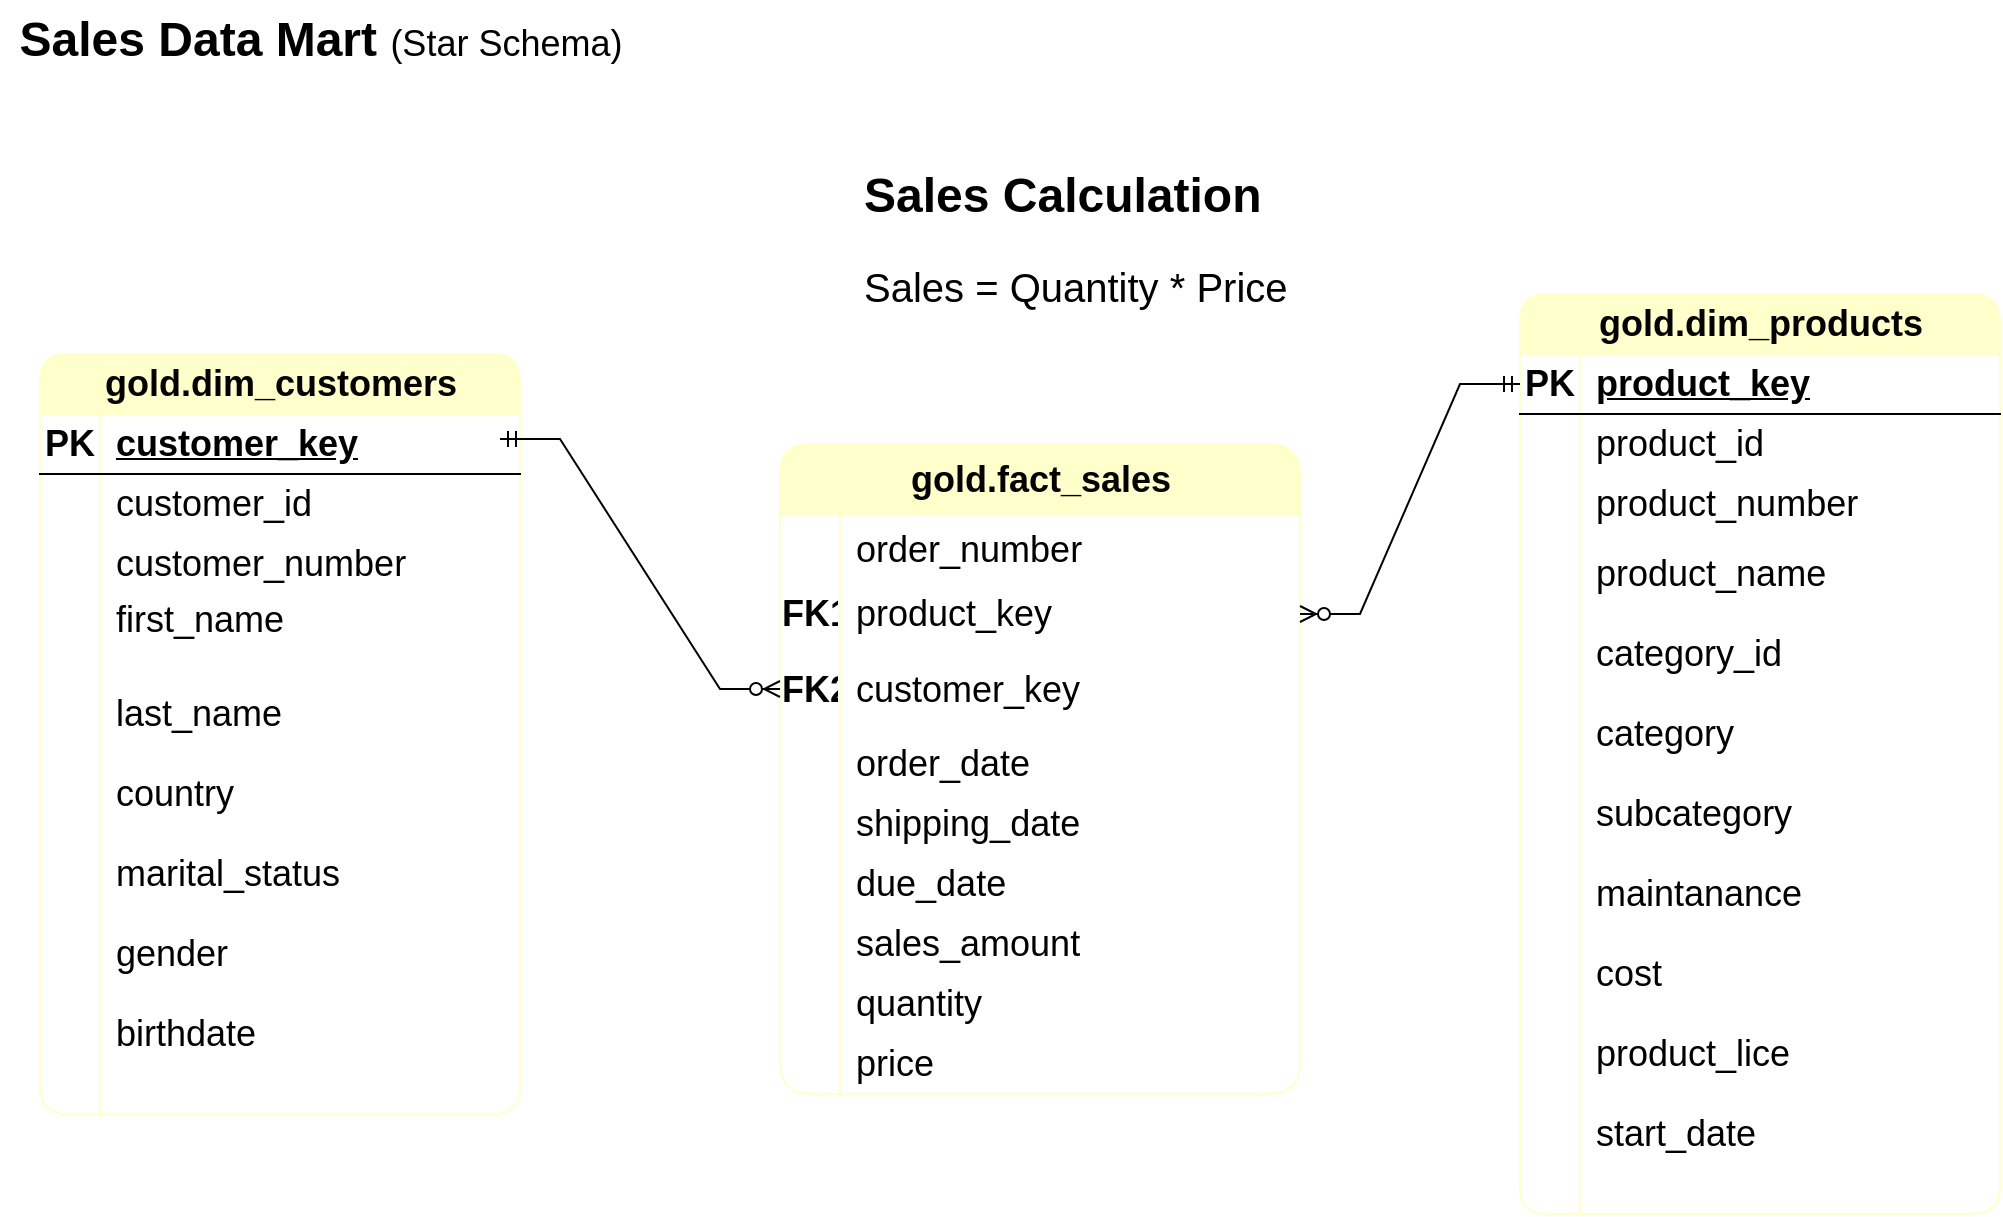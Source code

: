 <mxfile version="28.1.2">
  <diagram name="Page-1" id="L65oRmHUD5FehwlAmb-Q">
    <mxGraphModel dx="1973" dy="737" grid="1" gridSize="10" guides="1" tooltips="1" connect="1" arrows="1" fold="1" page="1" pageScale="1" pageWidth="850" pageHeight="1100" math="0" shadow="0">
      <root>
        <mxCell id="0" />
        <mxCell id="1" parent="0" />
        <mxCell id="XiYYps2AmH3-4W5tF3UE-1" value="&lt;font style=&quot;&quot;&gt;&lt;b style=&quot;&quot;&gt;&lt;font style=&quot;font-size: 24px;&quot;&gt;Sales Data Mart &lt;/font&gt;&lt;/b&gt;&lt;span style=&quot;font-size: 18px;&quot;&gt;(Star Schema)&lt;/span&gt;&lt;/font&gt;" style="text;html=1;align=center;verticalAlign=middle;resizable=0;points=[];autosize=1;strokeColor=none;fillColor=none;" vertex="1" parent="1">
          <mxGeometry x="-120" y="23" width="320" height="40" as="geometry" />
        </mxCell>
        <mxCell id="XiYYps2AmH3-4W5tF3UE-53" value="gold.dim_customers" style="shape=table;startSize=30;container=1;collapsible=1;childLayout=tableLayout;fixedRows=1;rowLines=0;fontStyle=1;align=center;resizeLast=1;html=1;fillColor=#FFFFCC;strokeColor=#FFFFCC;fontColor=#030303;fontSize=18;rounded=1;" vertex="1" parent="1">
          <mxGeometry x="-100" y="200" width="240" height="380" as="geometry" />
        </mxCell>
        <mxCell id="XiYYps2AmH3-4W5tF3UE-54" value="" style="shape=tableRow;horizontal=0;startSize=0;swimlaneHead=0;swimlaneBody=0;fillColor=none;collapsible=0;dropTarget=0;points=[[0,0.5],[1,0.5]];portConstraint=eastwest;top=0;left=0;right=0;bottom=1;fontSize=18;" vertex="1" parent="XiYYps2AmH3-4W5tF3UE-53">
          <mxGeometry y="30" width="240" height="30" as="geometry" />
        </mxCell>
        <mxCell id="XiYYps2AmH3-4W5tF3UE-55" value="PK" style="shape=partialRectangle;connectable=0;fillColor=none;top=0;left=0;bottom=0;right=0;fontStyle=1;overflow=hidden;whiteSpace=wrap;html=1;fontSize=18;" vertex="1" parent="XiYYps2AmH3-4W5tF3UE-54">
          <mxGeometry width="30" height="30" as="geometry">
            <mxRectangle width="30" height="30" as="alternateBounds" />
          </mxGeometry>
        </mxCell>
        <mxCell id="XiYYps2AmH3-4W5tF3UE-56" value="customer_key" style="shape=partialRectangle;connectable=0;fillColor=none;top=0;left=0;bottom=0;right=0;align=left;spacingLeft=6;fontStyle=5;overflow=hidden;whiteSpace=wrap;html=1;fontSize=18;" vertex="1" parent="XiYYps2AmH3-4W5tF3UE-54">
          <mxGeometry x="30" width="210" height="30" as="geometry">
            <mxRectangle width="210" height="30" as="alternateBounds" />
          </mxGeometry>
        </mxCell>
        <mxCell id="XiYYps2AmH3-4W5tF3UE-57" value="" style="shape=tableRow;horizontal=0;startSize=0;swimlaneHead=0;swimlaneBody=0;fillColor=none;collapsible=0;dropTarget=0;points=[[0,0.5],[1,0.5]];portConstraint=eastwest;top=0;left=0;right=0;bottom=0;fontSize=18;" vertex="1" parent="XiYYps2AmH3-4W5tF3UE-53">
          <mxGeometry y="60" width="240" height="30" as="geometry" />
        </mxCell>
        <mxCell id="XiYYps2AmH3-4W5tF3UE-58" value="" style="shape=partialRectangle;connectable=0;fillColor=none;top=0;left=0;bottom=0;right=0;editable=1;overflow=hidden;whiteSpace=wrap;html=1;fontSize=18;" vertex="1" parent="XiYYps2AmH3-4W5tF3UE-57">
          <mxGeometry width="30" height="30" as="geometry">
            <mxRectangle width="30" height="30" as="alternateBounds" />
          </mxGeometry>
        </mxCell>
        <mxCell id="XiYYps2AmH3-4W5tF3UE-59" value="customer_id" style="shape=partialRectangle;connectable=0;fillColor=none;top=0;left=0;bottom=0;right=0;align=left;spacingLeft=6;overflow=hidden;whiteSpace=wrap;html=1;fontSize=18;" vertex="1" parent="XiYYps2AmH3-4W5tF3UE-57">
          <mxGeometry x="30" width="210" height="30" as="geometry">
            <mxRectangle width="210" height="30" as="alternateBounds" />
          </mxGeometry>
        </mxCell>
        <mxCell id="XiYYps2AmH3-4W5tF3UE-60" value="" style="shape=tableRow;horizontal=0;startSize=0;swimlaneHead=0;swimlaneBody=0;fillColor=none;collapsible=0;dropTarget=0;points=[[0,0.5],[1,0.5]];portConstraint=eastwest;top=0;left=0;right=0;bottom=0;fontSize=18;" vertex="1" parent="XiYYps2AmH3-4W5tF3UE-53">
          <mxGeometry y="90" width="240" height="30" as="geometry" />
        </mxCell>
        <mxCell id="XiYYps2AmH3-4W5tF3UE-61" value="" style="shape=partialRectangle;connectable=0;fillColor=none;top=0;left=0;bottom=0;right=0;editable=1;overflow=hidden;whiteSpace=wrap;html=1;fontSize=18;" vertex="1" parent="XiYYps2AmH3-4W5tF3UE-60">
          <mxGeometry width="30" height="30" as="geometry">
            <mxRectangle width="30" height="30" as="alternateBounds" />
          </mxGeometry>
        </mxCell>
        <mxCell id="XiYYps2AmH3-4W5tF3UE-62" value="customer_number" style="shape=partialRectangle;connectable=0;fillColor=none;top=0;left=0;bottom=0;right=0;align=left;spacingLeft=6;overflow=hidden;whiteSpace=wrap;html=1;fontSize=18;" vertex="1" parent="XiYYps2AmH3-4W5tF3UE-60">
          <mxGeometry x="30" width="210" height="30" as="geometry">
            <mxRectangle width="210" height="30" as="alternateBounds" />
          </mxGeometry>
        </mxCell>
        <mxCell id="XiYYps2AmH3-4W5tF3UE-63" value="" style="shape=tableRow;horizontal=0;startSize=0;swimlaneHead=0;swimlaneBody=0;fillColor=none;collapsible=0;dropTarget=0;points=[[0,0.5],[1,0.5]];portConstraint=eastwest;top=0;left=0;right=0;bottom=0;fontSize=18;" vertex="1" parent="XiYYps2AmH3-4W5tF3UE-53">
          <mxGeometry y="120" width="240" height="40" as="geometry" />
        </mxCell>
        <mxCell id="XiYYps2AmH3-4W5tF3UE-64" value="" style="shape=partialRectangle;connectable=0;fillColor=none;top=0;left=0;bottom=0;right=0;editable=1;overflow=hidden;whiteSpace=wrap;html=1;fontSize=18;" vertex="1" parent="XiYYps2AmH3-4W5tF3UE-63">
          <mxGeometry width="30" height="40" as="geometry">
            <mxRectangle width="30" height="40" as="alternateBounds" />
          </mxGeometry>
        </mxCell>
        <mxCell id="XiYYps2AmH3-4W5tF3UE-65" value="first_name&lt;div&gt;&lt;br&gt;&lt;/div&gt;" style="shape=partialRectangle;connectable=0;fillColor=none;top=0;left=0;bottom=0;right=0;align=left;spacingLeft=6;overflow=hidden;whiteSpace=wrap;html=1;fontSize=18;" vertex="1" parent="XiYYps2AmH3-4W5tF3UE-63">
          <mxGeometry x="30" width="210" height="40" as="geometry">
            <mxRectangle width="210" height="40" as="alternateBounds" />
          </mxGeometry>
        </mxCell>
        <mxCell id="XiYYps2AmH3-4W5tF3UE-66" value="" style="shape=tableRow;horizontal=0;startSize=0;swimlaneHead=0;swimlaneBody=0;fillColor=none;collapsible=0;dropTarget=0;points=[[0,0.5],[1,0.5]];portConstraint=eastwest;top=0;left=0;right=0;bottom=0;fontSize=18;" vertex="1" parent="XiYYps2AmH3-4W5tF3UE-53">
          <mxGeometry y="160" width="240" height="40" as="geometry" />
        </mxCell>
        <mxCell id="XiYYps2AmH3-4W5tF3UE-67" value="" style="shape=partialRectangle;connectable=0;fillColor=none;top=0;left=0;bottom=0;right=0;editable=1;overflow=hidden;whiteSpace=wrap;html=1;fontSize=18;" vertex="1" parent="XiYYps2AmH3-4W5tF3UE-66">
          <mxGeometry width="30" height="40" as="geometry">
            <mxRectangle width="30" height="40" as="alternateBounds" />
          </mxGeometry>
        </mxCell>
        <mxCell id="XiYYps2AmH3-4W5tF3UE-68" value="&lt;div&gt;last_name&lt;/div&gt;" style="shape=partialRectangle;connectable=0;fillColor=none;top=0;left=0;bottom=0;right=0;align=left;spacingLeft=6;overflow=hidden;whiteSpace=wrap;html=1;fontSize=18;" vertex="1" parent="XiYYps2AmH3-4W5tF3UE-66">
          <mxGeometry x="30" width="210" height="40" as="geometry">
            <mxRectangle width="210" height="40" as="alternateBounds" />
          </mxGeometry>
        </mxCell>
        <mxCell id="XiYYps2AmH3-4W5tF3UE-69" value="" style="shape=tableRow;horizontal=0;startSize=0;swimlaneHead=0;swimlaneBody=0;fillColor=none;collapsible=0;dropTarget=0;points=[[0,0.5],[1,0.5]];portConstraint=eastwest;top=0;left=0;right=0;bottom=0;fontSize=18;" vertex="1" parent="XiYYps2AmH3-4W5tF3UE-53">
          <mxGeometry y="200" width="240" height="40" as="geometry" />
        </mxCell>
        <mxCell id="XiYYps2AmH3-4W5tF3UE-70" value="" style="shape=partialRectangle;connectable=0;fillColor=none;top=0;left=0;bottom=0;right=0;editable=1;overflow=hidden;whiteSpace=wrap;html=1;fontSize=18;" vertex="1" parent="XiYYps2AmH3-4W5tF3UE-69">
          <mxGeometry width="30" height="40" as="geometry">
            <mxRectangle width="30" height="40" as="alternateBounds" />
          </mxGeometry>
        </mxCell>
        <mxCell id="XiYYps2AmH3-4W5tF3UE-71" value="country" style="shape=partialRectangle;connectable=0;fillColor=none;top=0;left=0;bottom=0;right=0;align=left;spacingLeft=6;overflow=hidden;whiteSpace=wrap;html=1;fontSize=18;" vertex="1" parent="XiYYps2AmH3-4W5tF3UE-69">
          <mxGeometry x="30" width="210" height="40" as="geometry">
            <mxRectangle width="210" height="40" as="alternateBounds" />
          </mxGeometry>
        </mxCell>
        <mxCell id="XiYYps2AmH3-4W5tF3UE-72" value="" style="shape=tableRow;horizontal=0;startSize=0;swimlaneHead=0;swimlaneBody=0;fillColor=none;collapsible=0;dropTarget=0;points=[[0,0.5],[1,0.5]];portConstraint=eastwest;top=0;left=0;right=0;bottom=0;fontSize=18;" vertex="1" parent="XiYYps2AmH3-4W5tF3UE-53">
          <mxGeometry y="240" width="240" height="40" as="geometry" />
        </mxCell>
        <mxCell id="XiYYps2AmH3-4W5tF3UE-73" value="" style="shape=partialRectangle;connectable=0;fillColor=none;top=0;left=0;bottom=0;right=0;editable=1;overflow=hidden;whiteSpace=wrap;html=1;fontSize=18;" vertex="1" parent="XiYYps2AmH3-4W5tF3UE-72">
          <mxGeometry width="30" height="40" as="geometry">
            <mxRectangle width="30" height="40" as="alternateBounds" />
          </mxGeometry>
        </mxCell>
        <mxCell id="XiYYps2AmH3-4W5tF3UE-74" value="&lt;div&gt;marital_status&lt;/div&gt;" style="shape=partialRectangle;connectable=0;fillColor=none;top=0;left=0;bottom=0;right=0;align=left;spacingLeft=6;overflow=hidden;whiteSpace=wrap;html=1;fontSize=18;" vertex="1" parent="XiYYps2AmH3-4W5tF3UE-72">
          <mxGeometry x="30" width="210" height="40" as="geometry">
            <mxRectangle width="210" height="40" as="alternateBounds" />
          </mxGeometry>
        </mxCell>
        <mxCell id="XiYYps2AmH3-4W5tF3UE-75" value="" style="shape=tableRow;horizontal=0;startSize=0;swimlaneHead=0;swimlaneBody=0;fillColor=none;collapsible=0;dropTarget=0;points=[[0,0.5],[1,0.5]];portConstraint=eastwest;top=0;left=0;right=0;bottom=0;fontSize=18;" vertex="1" parent="XiYYps2AmH3-4W5tF3UE-53">
          <mxGeometry y="280" width="240" height="40" as="geometry" />
        </mxCell>
        <mxCell id="XiYYps2AmH3-4W5tF3UE-76" value="" style="shape=partialRectangle;connectable=0;fillColor=none;top=0;left=0;bottom=0;right=0;editable=1;overflow=hidden;whiteSpace=wrap;html=1;fontSize=18;" vertex="1" parent="XiYYps2AmH3-4W5tF3UE-75">
          <mxGeometry width="30" height="40" as="geometry">
            <mxRectangle width="30" height="40" as="alternateBounds" />
          </mxGeometry>
        </mxCell>
        <mxCell id="XiYYps2AmH3-4W5tF3UE-77" value="&lt;div&gt;gender&lt;/div&gt;" style="shape=partialRectangle;connectable=0;fillColor=none;top=0;left=0;bottom=0;right=0;align=left;spacingLeft=6;overflow=hidden;whiteSpace=wrap;html=1;fontSize=18;" vertex="1" parent="XiYYps2AmH3-4W5tF3UE-75">
          <mxGeometry x="30" width="210" height="40" as="geometry">
            <mxRectangle width="210" height="40" as="alternateBounds" />
          </mxGeometry>
        </mxCell>
        <mxCell id="XiYYps2AmH3-4W5tF3UE-78" value="" style="shape=tableRow;horizontal=0;startSize=0;swimlaneHead=0;swimlaneBody=0;fillColor=none;collapsible=0;dropTarget=0;points=[[0,0.5],[1,0.5]];portConstraint=eastwest;top=0;left=0;right=0;bottom=0;fontSize=18;" vertex="1" parent="XiYYps2AmH3-4W5tF3UE-53">
          <mxGeometry y="320" width="240" height="40" as="geometry" />
        </mxCell>
        <mxCell id="XiYYps2AmH3-4W5tF3UE-79" value="" style="shape=partialRectangle;connectable=0;fillColor=none;top=0;left=0;bottom=0;right=0;editable=1;overflow=hidden;whiteSpace=wrap;html=1;fontSize=18;" vertex="1" parent="XiYYps2AmH3-4W5tF3UE-78">
          <mxGeometry width="30" height="40" as="geometry">
            <mxRectangle width="30" height="40" as="alternateBounds" />
          </mxGeometry>
        </mxCell>
        <mxCell id="XiYYps2AmH3-4W5tF3UE-80" value="&lt;div&gt;birthdate&lt;/div&gt;" style="shape=partialRectangle;connectable=0;fillColor=none;top=0;left=0;bottom=0;right=0;align=left;spacingLeft=6;overflow=hidden;whiteSpace=wrap;html=1;fontSize=18;" vertex="1" parent="XiYYps2AmH3-4W5tF3UE-78">
          <mxGeometry x="30" width="210" height="40" as="geometry">
            <mxRectangle width="210" height="40" as="alternateBounds" />
          </mxGeometry>
        </mxCell>
        <mxCell id="XiYYps2AmH3-4W5tF3UE-81" value="" style="shape=tableRow;horizontal=0;startSize=0;swimlaneHead=0;swimlaneBody=0;fillColor=none;collapsible=0;dropTarget=0;points=[[0,0.5],[1,0.5]];portConstraint=eastwest;top=0;left=0;right=0;bottom=0;fontSize=18;" vertex="1" parent="XiYYps2AmH3-4W5tF3UE-53">
          <mxGeometry y="360" width="240" height="20" as="geometry" />
        </mxCell>
        <mxCell id="XiYYps2AmH3-4W5tF3UE-82" value="" style="shape=partialRectangle;connectable=0;fillColor=none;top=0;left=0;bottom=0;right=0;editable=1;overflow=hidden;whiteSpace=wrap;html=1;fontSize=18;" vertex="1" parent="XiYYps2AmH3-4W5tF3UE-81">
          <mxGeometry width="30" height="20" as="geometry">
            <mxRectangle width="30" height="20" as="alternateBounds" />
          </mxGeometry>
        </mxCell>
        <mxCell id="XiYYps2AmH3-4W5tF3UE-83" value="" style="shape=partialRectangle;connectable=0;fillColor=none;top=0;left=0;bottom=0;right=0;align=left;spacingLeft=6;overflow=hidden;whiteSpace=wrap;html=1;fontSize=18;" vertex="1" parent="XiYYps2AmH3-4W5tF3UE-81">
          <mxGeometry x="30" width="210" height="20" as="geometry">
            <mxRectangle width="210" height="20" as="alternateBounds" />
          </mxGeometry>
        </mxCell>
        <mxCell id="XiYYps2AmH3-4W5tF3UE-84" value="gold.dim_products" style="shape=table;startSize=30;container=1;collapsible=1;childLayout=tableLayout;fixedRows=1;rowLines=0;fontStyle=1;align=center;resizeLast=1;html=1;fillColor=#FFFFCC;strokeColor=#FFFFCC;fontColor=#030303;fontSize=18;rounded=1;" vertex="1" parent="1">
          <mxGeometry x="640" y="170" width="240" height="460" as="geometry" />
        </mxCell>
        <mxCell id="XiYYps2AmH3-4W5tF3UE-85" value="" style="shape=tableRow;horizontal=0;startSize=0;swimlaneHead=0;swimlaneBody=0;fillColor=none;collapsible=0;dropTarget=0;points=[[0,0.5],[1,0.5]];portConstraint=eastwest;top=0;left=0;right=0;bottom=1;fontSize=18;" vertex="1" parent="XiYYps2AmH3-4W5tF3UE-84">
          <mxGeometry y="30" width="240" height="30" as="geometry" />
        </mxCell>
        <mxCell id="XiYYps2AmH3-4W5tF3UE-86" value="PK" style="shape=partialRectangle;connectable=0;fillColor=none;top=0;left=0;bottom=0;right=0;fontStyle=1;overflow=hidden;whiteSpace=wrap;html=1;fontSize=18;" vertex="1" parent="XiYYps2AmH3-4W5tF3UE-85">
          <mxGeometry width="30" height="30" as="geometry">
            <mxRectangle width="30" height="30" as="alternateBounds" />
          </mxGeometry>
        </mxCell>
        <mxCell id="XiYYps2AmH3-4W5tF3UE-87" value="product_key" style="shape=partialRectangle;connectable=0;fillColor=none;top=0;left=0;bottom=0;right=0;align=left;spacingLeft=6;fontStyle=5;overflow=hidden;whiteSpace=wrap;html=1;fontSize=18;" vertex="1" parent="XiYYps2AmH3-4W5tF3UE-85">
          <mxGeometry x="30" width="210" height="30" as="geometry">
            <mxRectangle width="210" height="30" as="alternateBounds" />
          </mxGeometry>
        </mxCell>
        <mxCell id="XiYYps2AmH3-4W5tF3UE-88" value="" style="shape=tableRow;horizontal=0;startSize=0;swimlaneHead=0;swimlaneBody=0;fillColor=none;collapsible=0;dropTarget=0;points=[[0,0.5],[1,0.5]];portConstraint=eastwest;top=0;left=0;right=0;bottom=0;fontSize=18;" vertex="1" parent="XiYYps2AmH3-4W5tF3UE-84">
          <mxGeometry y="60" width="240" height="30" as="geometry" />
        </mxCell>
        <mxCell id="XiYYps2AmH3-4W5tF3UE-89" value="" style="shape=partialRectangle;connectable=0;fillColor=none;top=0;left=0;bottom=0;right=0;editable=1;overflow=hidden;whiteSpace=wrap;html=1;fontSize=18;" vertex="1" parent="XiYYps2AmH3-4W5tF3UE-88">
          <mxGeometry width="30" height="30" as="geometry">
            <mxRectangle width="30" height="30" as="alternateBounds" />
          </mxGeometry>
        </mxCell>
        <mxCell id="XiYYps2AmH3-4W5tF3UE-90" value="product_id" style="shape=partialRectangle;connectable=0;fillColor=none;top=0;left=0;bottom=0;right=0;align=left;spacingLeft=6;overflow=hidden;whiteSpace=wrap;html=1;fontSize=18;" vertex="1" parent="XiYYps2AmH3-4W5tF3UE-88">
          <mxGeometry x="30" width="210" height="30" as="geometry">
            <mxRectangle width="210" height="30" as="alternateBounds" />
          </mxGeometry>
        </mxCell>
        <mxCell id="XiYYps2AmH3-4W5tF3UE-91" value="" style="shape=tableRow;horizontal=0;startSize=0;swimlaneHead=0;swimlaneBody=0;fillColor=none;collapsible=0;dropTarget=0;points=[[0,0.5],[1,0.5]];portConstraint=eastwest;top=0;left=0;right=0;bottom=0;fontSize=18;" vertex="1" parent="XiYYps2AmH3-4W5tF3UE-84">
          <mxGeometry y="90" width="240" height="30" as="geometry" />
        </mxCell>
        <mxCell id="XiYYps2AmH3-4W5tF3UE-92" value="" style="shape=partialRectangle;connectable=0;fillColor=none;top=0;left=0;bottom=0;right=0;editable=1;overflow=hidden;whiteSpace=wrap;html=1;fontSize=18;" vertex="1" parent="XiYYps2AmH3-4W5tF3UE-91">
          <mxGeometry width="30" height="30" as="geometry">
            <mxRectangle width="30" height="30" as="alternateBounds" />
          </mxGeometry>
        </mxCell>
        <mxCell id="XiYYps2AmH3-4W5tF3UE-93" value="product_number" style="shape=partialRectangle;connectable=0;fillColor=none;top=0;left=0;bottom=0;right=0;align=left;spacingLeft=6;overflow=hidden;whiteSpace=wrap;html=1;fontSize=18;" vertex="1" parent="XiYYps2AmH3-4W5tF3UE-91">
          <mxGeometry x="30" width="210" height="30" as="geometry">
            <mxRectangle width="210" height="30" as="alternateBounds" />
          </mxGeometry>
        </mxCell>
        <mxCell id="XiYYps2AmH3-4W5tF3UE-94" value="" style="shape=tableRow;horizontal=0;startSize=0;swimlaneHead=0;swimlaneBody=0;fillColor=none;collapsible=0;dropTarget=0;points=[[0,0.5],[1,0.5]];portConstraint=eastwest;top=0;left=0;right=0;bottom=0;fontSize=18;" vertex="1" parent="XiYYps2AmH3-4W5tF3UE-84">
          <mxGeometry y="120" width="240" height="40" as="geometry" />
        </mxCell>
        <mxCell id="XiYYps2AmH3-4W5tF3UE-95" value="" style="shape=partialRectangle;connectable=0;fillColor=none;top=0;left=0;bottom=0;right=0;editable=1;overflow=hidden;whiteSpace=wrap;html=1;fontSize=18;" vertex="1" parent="XiYYps2AmH3-4W5tF3UE-94">
          <mxGeometry width="30" height="40" as="geometry">
            <mxRectangle width="30" height="40" as="alternateBounds" />
          </mxGeometry>
        </mxCell>
        <mxCell id="XiYYps2AmH3-4W5tF3UE-96" value="&lt;div&gt;product_name&lt;/div&gt;" style="shape=partialRectangle;connectable=0;fillColor=none;top=0;left=0;bottom=0;right=0;align=left;spacingLeft=6;overflow=hidden;whiteSpace=wrap;html=1;fontSize=18;" vertex="1" parent="XiYYps2AmH3-4W5tF3UE-94">
          <mxGeometry x="30" width="210" height="40" as="geometry">
            <mxRectangle width="210" height="40" as="alternateBounds" />
          </mxGeometry>
        </mxCell>
        <mxCell id="XiYYps2AmH3-4W5tF3UE-97" value="" style="shape=tableRow;horizontal=0;startSize=0;swimlaneHead=0;swimlaneBody=0;fillColor=none;collapsible=0;dropTarget=0;points=[[0,0.5],[1,0.5]];portConstraint=eastwest;top=0;left=0;right=0;bottom=0;fontSize=18;" vertex="1" parent="XiYYps2AmH3-4W5tF3UE-84">
          <mxGeometry y="160" width="240" height="40" as="geometry" />
        </mxCell>
        <mxCell id="XiYYps2AmH3-4W5tF3UE-98" value="" style="shape=partialRectangle;connectable=0;fillColor=none;top=0;left=0;bottom=0;right=0;editable=1;overflow=hidden;whiteSpace=wrap;html=1;fontSize=18;" vertex="1" parent="XiYYps2AmH3-4W5tF3UE-97">
          <mxGeometry width="30" height="40" as="geometry">
            <mxRectangle width="30" height="40" as="alternateBounds" />
          </mxGeometry>
        </mxCell>
        <mxCell id="XiYYps2AmH3-4W5tF3UE-99" value="&lt;div&gt;category_id&lt;/div&gt;" style="shape=partialRectangle;connectable=0;fillColor=none;top=0;left=0;bottom=0;right=0;align=left;spacingLeft=6;overflow=hidden;whiteSpace=wrap;html=1;fontSize=18;" vertex="1" parent="XiYYps2AmH3-4W5tF3UE-97">
          <mxGeometry x="30" width="210" height="40" as="geometry">
            <mxRectangle width="210" height="40" as="alternateBounds" />
          </mxGeometry>
        </mxCell>
        <mxCell id="XiYYps2AmH3-4W5tF3UE-100" value="" style="shape=tableRow;horizontal=0;startSize=0;swimlaneHead=0;swimlaneBody=0;fillColor=none;collapsible=0;dropTarget=0;points=[[0,0.5],[1,0.5]];portConstraint=eastwest;top=0;left=0;right=0;bottom=0;fontSize=18;" vertex="1" parent="XiYYps2AmH3-4W5tF3UE-84">
          <mxGeometry y="200" width="240" height="40" as="geometry" />
        </mxCell>
        <mxCell id="XiYYps2AmH3-4W5tF3UE-101" value="" style="shape=partialRectangle;connectable=0;fillColor=none;top=0;left=0;bottom=0;right=0;editable=1;overflow=hidden;whiteSpace=wrap;html=1;fontSize=18;" vertex="1" parent="XiYYps2AmH3-4W5tF3UE-100">
          <mxGeometry width="30" height="40" as="geometry">
            <mxRectangle width="30" height="40" as="alternateBounds" />
          </mxGeometry>
        </mxCell>
        <mxCell id="XiYYps2AmH3-4W5tF3UE-102" value="category" style="shape=partialRectangle;connectable=0;fillColor=none;top=0;left=0;bottom=0;right=0;align=left;spacingLeft=6;overflow=hidden;whiteSpace=wrap;html=1;fontSize=18;" vertex="1" parent="XiYYps2AmH3-4W5tF3UE-100">
          <mxGeometry x="30" width="210" height="40" as="geometry">
            <mxRectangle width="210" height="40" as="alternateBounds" />
          </mxGeometry>
        </mxCell>
        <mxCell id="XiYYps2AmH3-4W5tF3UE-103" value="" style="shape=tableRow;horizontal=0;startSize=0;swimlaneHead=0;swimlaneBody=0;fillColor=none;collapsible=0;dropTarget=0;points=[[0,0.5],[1,0.5]];portConstraint=eastwest;top=0;left=0;right=0;bottom=0;fontSize=18;" vertex="1" parent="XiYYps2AmH3-4W5tF3UE-84">
          <mxGeometry y="240" width="240" height="40" as="geometry" />
        </mxCell>
        <mxCell id="XiYYps2AmH3-4W5tF3UE-104" value="" style="shape=partialRectangle;connectable=0;fillColor=none;top=0;left=0;bottom=0;right=0;editable=1;overflow=hidden;whiteSpace=wrap;html=1;fontSize=18;" vertex="1" parent="XiYYps2AmH3-4W5tF3UE-103">
          <mxGeometry width="30" height="40" as="geometry">
            <mxRectangle width="30" height="40" as="alternateBounds" />
          </mxGeometry>
        </mxCell>
        <mxCell id="XiYYps2AmH3-4W5tF3UE-105" value="&lt;div&gt;subcategory&lt;/div&gt;" style="shape=partialRectangle;connectable=0;fillColor=none;top=0;left=0;bottom=0;right=0;align=left;spacingLeft=6;overflow=hidden;whiteSpace=wrap;html=1;fontSize=18;" vertex="1" parent="XiYYps2AmH3-4W5tF3UE-103">
          <mxGeometry x="30" width="210" height="40" as="geometry">
            <mxRectangle width="210" height="40" as="alternateBounds" />
          </mxGeometry>
        </mxCell>
        <mxCell id="XiYYps2AmH3-4W5tF3UE-106" value="" style="shape=tableRow;horizontal=0;startSize=0;swimlaneHead=0;swimlaneBody=0;fillColor=none;collapsible=0;dropTarget=0;points=[[0,0.5],[1,0.5]];portConstraint=eastwest;top=0;left=0;right=0;bottom=0;fontSize=18;" vertex="1" parent="XiYYps2AmH3-4W5tF3UE-84">
          <mxGeometry y="280" width="240" height="40" as="geometry" />
        </mxCell>
        <mxCell id="XiYYps2AmH3-4W5tF3UE-107" value="" style="shape=partialRectangle;connectable=0;fillColor=none;top=0;left=0;bottom=0;right=0;editable=1;overflow=hidden;whiteSpace=wrap;html=1;fontSize=18;" vertex="1" parent="XiYYps2AmH3-4W5tF3UE-106">
          <mxGeometry width="30" height="40" as="geometry">
            <mxRectangle width="30" height="40" as="alternateBounds" />
          </mxGeometry>
        </mxCell>
        <mxCell id="XiYYps2AmH3-4W5tF3UE-108" value="&lt;div&gt;maintanance&lt;/div&gt;" style="shape=partialRectangle;connectable=0;fillColor=none;top=0;left=0;bottom=0;right=0;align=left;spacingLeft=6;overflow=hidden;whiteSpace=wrap;html=1;fontSize=18;" vertex="1" parent="XiYYps2AmH3-4W5tF3UE-106">
          <mxGeometry x="30" width="210" height="40" as="geometry">
            <mxRectangle width="210" height="40" as="alternateBounds" />
          </mxGeometry>
        </mxCell>
        <mxCell id="XiYYps2AmH3-4W5tF3UE-109" value="" style="shape=tableRow;horizontal=0;startSize=0;swimlaneHead=0;swimlaneBody=0;fillColor=none;collapsible=0;dropTarget=0;points=[[0,0.5],[1,0.5]];portConstraint=eastwest;top=0;left=0;right=0;bottom=0;fontSize=18;" vertex="1" parent="XiYYps2AmH3-4W5tF3UE-84">
          <mxGeometry y="320" width="240" height="40" as="geometry" />
        </mxCell>
        <mxCell id="XiYYps2AmH3-4W5tF3UE-110" value="" style="shape=partialRectangle;connectable=0;fillColor=none;top=0;left=0;bottom=0;right=0;editable=1;overflow=hidden;whiteSpace=wrap;html=1;fontSize=18;" vertex="1" parent="XiYYps2AmH3-4W5tF3UE-109">
          <mxGeometry width="30" height="40" as="geometry">
            <mxRectangle width="30" height="40" as="alternateBounds" />
          </mxGeometry>
        </mxCell>
        <mxCell id="XiYYps2AmH3-4W5tF3UE-111" value="&lt;div&gt;cost&lt;/div&gt;" style="shape=partialRectangle;connectable=0;fillColor=none;top=0;left=0;bottom=0;right=0;align=left;spacingLeft=6;overflow=hidden;whiteSpace=wrap;html=1;fontSize=18;" vertex="1" parent="XiYYps2AmH3-4W5tF3UE-109">
          <mxGeometry x="30" width="210" height="40" as="geometry">
            <mxRectangle width="210" height="40" as="alternateBounds" />
          </mxGeometry>
        </mxCell>
        <mxCell id="XiYYps2AmH3-4W5tF3UE-115" value="" style="shape=tableRow;horizontal=0;startSize=0;swimlaneHead=0;swimlaneBody=0;fillColor=none;collapsible=0;dropTarget=0;points=[[0,0.5],[1,0.5]];portConstraint=eastwest;top=0;left=0;right=0;bottom=0;fontSize=18;" vertex="1" parent="XiYYps2AmH3-4W5tF3UE-84">
          <mxGeometry y="360" width="240" height="40" as="geometry" />
        </mxCell>
        <mxCell id="XiYYps2AmH3-4W5tF3UE-116" value="" style="shape=partialRectangle;connectable=0;fillColor=none;top=0;left=0;bottom=0;right=0;editable=1;overflow=hidden;whiteSpace=wrap;html=1;fontSize=18;" vertex="1" parent="XiYYps2AmH3-4W5tF3UE-115">
          <mxGeometry width="30" height="40" as="geometry">
            <mxRectangle width="30" height="40" as="alternateBounds" />
          </mxGeometry>
        </mxCell>
        <mxCell id="XiYYps2AmH3-4W5tF3UE-117" value="&lt;div&gt;product_lice&lt;/div&gt;" style="shape=partialRectangle;connectable=0;fillColor=none;top=0;left=0;bottom=0;right=0;align=left;spacingLeft=6;overflow=hidden;whiteSpace=wrap;html=1;fontSize=18;" vertex="1" parent="XiYYps2AmH3-4W5tF3UE-115">
          <mxGeometry x="30" width="210" height="40" as="geometry">
            <mxRectangle width="210" height="40" as="alternateBounds" />
          </mxGeometry>
        </mxCell>
        <mxCell id="XiYYps2AmH3-4W5tF3UE-118" value="" style="shape=tableRow;horizontal=0;startSize=0;swimlaneHead=0;swimlaneBody=0;fillColor=none;collapsible=0;dropTarget=0;points=[[0,0.5],[1,0.5]];portConstraint=eastwest;top=0;left=0;right=0;bottom=0;fontSize=18;" vertex="1" parent="XiYYps2AmH3-4W5tF3UE-84">
          <mxGeometry y="400" width="240" height="40" as="geometry" />
        </mxCell>
        <mxCell id="XiYYps2AmH3-4W5tF3UE-119" value="" style="shape=partialRectangle;connectable=0;fillColor=none;top=0;left=0;bottom=0;right=0;editable=1;overflow=hidden;whiteSpace=wrap;html=1;fontSize=18;" vertex="1" parent="XiYYps2AmH3-4W5tF3UE-118">
          <mxGeometry width="30" height="40" as="geometry">
            <mxRectangle width="30" height="40" as="alternateBounds" />
          </mxGeometry>
        </mxCell>
        <mxCell id="XiYYps2AmH3-4W5tF3UE-120" value="&lt;div&gt;start_date&lt;/div&gt;" style="shape=partialRectangle;connectable=0;fillColor=none;top=0;left=0;bottom=0;right=0;align=left;spacingLeft=6;overflow=hidden;whiteSpace=wrap;html=1;fontSize=18;" vertex="1" parent="XiYYps2AmH3-4W5tF3UE-118">
          <mxGeometry x="30" width="210" height="40" as="geometry">
            <mxRectangle width="210" height="40" as="alternateBounds" />
          </mxGeometry>
        </mxCell>
        <mxCell id="XiYYps2AmH3-4W5tF3UE-112" value="" style="shape=tableRow;horizontal=0;startSize=0;swimlaneHead=0;swimlaneBody=0;fillColor=none;collapsible=0;dropTarget=0;points=[[0,0.5],[1,0.5]];portConstraint=eastwest;top=0;left=0;right=0;bottom=0;fontSize=18;" vertex="1" parent="XiYYps2AmH3-4W5tF3UE-84">
          <mxGeometry y="440" width="240" height="20" as="geometry" />
        </mxCell>
        <mxCell id="XiYYps2AmH3-4W5tF3UE-113" value="" style="shape=partialRectangle;connectable=0;fillColor=none;top=0;left=0;bottom=0;right=0;editable=1;overflow=hidden;whiteSpace=wrap;html=1;fontSize=18;" vertex="1" parent="XiYYps2AmH3-4W5tF3UE-112">
          <mxGeometry width="30" height="20" as="geometry">
            <mxRectangle width="30" height="20" as="alternateBounds" />
          </mxGeometry>
        </mxCell>
        <mxCell id="XiYYps2AmH3-4W5tF3UE-114" value="" style="shape=partialRectangle;connectable=0;fillColor=none;top=0;left=0;bottom=0;right=0;align=left;spacingLeft=6;overflow=hidden;whiteSpace=wrap;html=1;fontSize=18;" vertex="1" parent="XiYYps2AmH3-4W5tF3UE-112">
          <mxGeometry x="30" width="210" height="20" as="geometry">
            <mxRectangle width="210" height="20" as="alternateBounds" />
          </mxGeometry>
        </mxCell>
        <mxCell id="XiYYps2AmH3-4W5tF3UE-121" value="gold.fact_sales" style="shape=table;startSize=35;container=1;collapsible=1;childLayout=tableLayout;fixedRows=1;rowLines=0;fontStyle=1;align=center;resizeLast=1;html=1;fillColor=#FFFFCC;strokeColor=#FFFFCC;fontColor=#030303;fontSize=18;rounded=1;" vertex="1" parent="1">
          <mxGeometry x="270" y="245" width="260" height="325" as="geometry" />
        </mxCell>
        <mxCell id="XiYYps2AmH3-4W5tF3UE-125" value="" style="shape=tableRow;horizontal=0;startSize=0;swimlaneHead=0;swimlaneBody=0;fillColor=none;collapsible=0;dropTarget=0;points=[[0,0.5],[1,0.5]];portConstraint=eastwest;top=0;left=0;right=0;bottom=0;fontSize=18;" vertex="1" parent="XiYYps2AmH3-4W5tF3UE-121">
          <mxGeometry y="35" width="260" height="35" as="geometry" />
        </mxCell>
        <mxCell id="XiYYps2AmH3-4W5tF3UE-126" value="" style="shape=partialRectangle;connectable=0;fillColor=none;top=0;left=0;bottom=0;right=0;editable=1;overflow=hidden;whiteSpace=wrap;html=1;fontSize=18;" vertex="1" parent="XiYYps2AmH3-4W5tF3UE-125">
          <mxGeometry width="30" height="35" as="geometry">
            <mxRectangle width="30" height="35" as="alternateBounds" />
          </mxGeometry>
        </mxCell>
        <mxCell id="XiYYps2AmH3-4W5tF3UE-127" value="order_number" style="shape=partialRectangle;connectable=0;fillColor=none;top=0;left=0;bottom=0;right=0;align=left;spacingLeft=6;overflow=hidden;whiteSpace=wrap;html=1;fontSize=18;" vertex="1" parent="XiYYps2AmH3-4W5tF3UE-125">
          <mxGeometry x="30" width="230" height="35" as="geometry">
            <mxRectangle width="230" height="35" as="alternateBounds" />
          </mxGeometry>
        </mxCell>
        <mxCell id="XiYYps2AmH3-4W5tF3UE-128" value="" style="shape=tableRow;horizontal=0;startSize=0;swimlaneHead=0;swimlaneBody=0;fillColor=none;collapsible=0;dropTarget=0;points=[[0,0.5],[1,0.5]];portConstraint=eastwest;top=0;left=0;right=0;bottom=0;fontSize=18;" vertex="1" parent="XiYYps2AmH3-4W5tF3UE-121">
          <mxGeometry y="70" width="260" height="30" as="geometry" />
        </mxCell>
        <mxCell id="XiYYps2AmH3-4W5tF3UE-129" value="&lt;b&gt;FK1&lt;/b&gt;" style="shape=partialRectangle;connectable=0;fillColor=none;top=0;left=0;bottom=0;right=0;editable=1;overflow=hidden;whiteSpace=wrap;html=1;fontSize=18;" vertex="1" parent="XiYYps2AmH3-4W5tF3UE-128">
          <mxGeometry width="30" height="30" as="geometry">
            <mxRectangle width="30" height="30" as="alternateBounds" />
          </mxGeometry>
        </mxCell>
        <mxCell id="XiYYps2AmH3-4W5tF3UE-130" value="product_key" style="shape=partialRectangle;connectable=0;fillColor=none;top=0;left=0;bottom=0;right=0;align=left;spacingLeft=6;overflow=hidden;whiteSpace=wrap;html=1;fontSize=18;" vertex="1" parent="XiYYps2AmH3-4W5tF3UE-128">
          <mxGeometry x="30" width="230" height="30" as="geometry">
            <mxRectangle width="230" height="30" as="alternateBounds" />
          </mxGeometry>
        </mxCell>
        <mxCell id="XiYYps2AmH3-4W5tF3UE-162" value="" style="shape=tableRow;horizontal=0;startSize=0;swimlaneHead=0;swimlaneBody=0;fillColor=none;collapsible=0;dropTarget=0;points=[[0,0.5],[1,0.5]];portConstraint=eastwest;top=0;left=0;right=0;bottom=0;fontSize=18;" vertex="1" parent="XiYYps2AmH3-4W5tF3UE-121">
          <mxGeometry y="100" width="260" height="45" as="geometry" />
        </mxCell>
        <mxCell id="XiYYps2AmH3-4W5tF3UE-163" value="&lt;b&gt;FK2&lt;/b&gt;" style="shape=partialRectangle;connectable=0;fillColor=none;top=0;left=0;bottom=0;right=0;editable=1;overflow=hidden;whiteSpace=wrap;html=1;fontSize=18;" vertex="1" parent="XiYYps2AmH3-4W5tF3UE-162">
          <mxGeometry width="30" height="45" as="geometry">
            <mxRectangle width="30" height="45" as="alternateBounds" />
          </mxGeometry>
        </mxCell>
        <mxCell id="XiYYps2AmH3-4W5tF3UE-164" value="customer_key" style="shape=partialRectangle;connectable=0;fillColor=none;top=0;left=0;bottom=0;right=0;align=left;spacingLeft=6;overflow=hidden;whiteSpace=wrap;html=1;fontSize=18;" vertex="1" parent="XiYYps2AmH3-4W5tF3UE-162">
          <mxGeometry x="30" width="230" height="45" as="geometry">
            <mxRectangle width="230" height="45" as="alternateBounds" />
          </mxGeometry>
        </mxCell>
        <mxCell id="XiYYps2AmH3-4W5tF3UE-165" value="" style="shape=tableRow;horizontal=0;startSize=0;swimlaneHead=0;swimlaneBody=0;fillColor=none;collapsible=0;dropTarget=0;points=[[0,0.5],[1,0.5]];portConstraint=eastwest;top=0;left=0;right=0;bottom=0;fontSize=18;" vertex="1" parent="XiYYps2AmH3-4W5tF3UE-121">
          <mxGeometry y="145" width="260" height="30" as="geometry" />
        </mxCell>
        <mxCell id="XiYYps2AmH3-4W5tF3UE-166" value="" style="shape=partialRectangle;connectable=0;fillColor=none;top=0;left=0;bottom=0;right=0;editable=1;overflow=hidden;whiteSpace=wrap;html=1;fontSize=18;" vertex="1" parent="XiYYps2AmH3-4W5tF3UE-165">
          <mxGeometry width="30" height="30" as="geometry">
            <mxRectangle width="30" height="30" as="alternateBounds" />
          </mxGeometry>
        </mxCell>
        <mxCell id="XiYYps2AmH3-4W5tF3UE-167" value="order_date" style="shape=partialRectangle;connectable=0;fillColor=none;top=0;left=0;bottom=0;right=0;align=left;spacingLeft=6;overflow=hidden;whiteSpace=wrap;html=1;fontSize=18;" vertex="1" parent="XiYYps2AmH3-4W5tF3UE-165">
          <mxGeometry x="30" width="230" height="30" as="geometry">
            <mxRectangle width="230" height="30" as="alternateBounds" />
          </mxGeometry>
        </mxCell>
        <mxCell id="XiYYps2AmH3-4W5tF3UE-168" value="" style="shape=tableRow;horizontal=0;startSize=0;swimlaneHead=0;swimlaneBody=0;fillColor=none;collapsible=0;dropTarget=0;points=[[0,0.5],[1,0.5]];portConstraint=eastwest;top=0;left=0;right=0;bottom=0;fontSize=18;" vertex="1" parent="XiYYps2AmH3-4W5tF3UE-121">
          <mxGeometry y="175" width="260" height="30" as="geometry" />
        </mxCell>
        <mxCell id="XiYYps2AmH3-4W5tF3UE-169" value="" style="shape=partialRectangle;connectable=0;fillColor=none;top=0;left=0;bottom=0;right=0;editable=1;overflow=hidden;whiteSpace=wrap;html=1;fontSize=18;" vertex="1" parent="XiYYps2AmH3-4W5tF3UE-168">
          <mxGeometry width="30" height="30" as="geometry">
            <mxRectangle width="30" height="30" as="alternateBounds" />
          </mxGeometry>
        </mxCell>
        <mxCell id="XiYYps2AmH3-4W5tF3UE-170" value="shipping_date" style="shape=partialRectangle;connectable=0;fillColor=none;top=0;left=0;bottom=0;right=0;align=left;spacingLeft=6;overflow=hidden;whiteSpace=wrap;html=1;fontSize=18;" vertex="1" parent="XiYYps2AmH3-4W5tF3UE-168">
          <mxGeometry x="30" width="230" height="30" as="geometry">
            <mxRectangle width="230" height="30" as="alternateBounds" />
          </mxGeometry>
        </mxCell>
        <mxCell id="XiYYps2AmH3-4W5tF3UE-171" value="" style="shape=tableRow;horizontal=0;startSize=0;swimlaneHead=0;swimlaneBody=0;fillColor=none;collapsible=0;dropTarget=0;points=[[0,0.5],[1,0.5]];portConstraint=eastwest;top=0;left=0;right=0;bottom=0;fontSize=18;" vertex="1" parent="XiYYps2AmH3-4W5tF3UE-121">
          <mxGeometry y="205" width="260" height="30" as="geometry" />
        </mxCell>
        <mxCell id="XiYYps2AmH3-4W5tF3UE-172" value="" style="shape=partialRectangle;connectable=0;fillColor=none;top=0;left=0;bottom=0;right=0;editable=1;overflow=hidden;whiteSpace=wrap;html=1;fontSize=18;" vertex="1" parent="XiYYps2AmH3-4W5tF3UE-171">
          <mxGeometry width="30" height="30" as="geometry">
            <mxRectangle width="30" height="30" as="alternateBounds" />
          </mxGeometry>
        </mxCell>
        <mxCell id="XiYYps2AmH3-4W5tF3UE-173" value="due_date" style="shape=partialRectangle;connectable=0;fillColor=none;top=0;left=0;bottom=0;right=0;align=left;spacingLeft=6;overflow=hidden;whiteSpace=wrap;html=1;fontSize=18;" vertex="1" parent="XiYYps2AmH3-4W5tF3UE-171">
          <mxGeometry x="30" width="230" height="30" as="geometry">
            <mxRectangle width="230" height="30" as="alternateBounds" />
          </mxGeometry>
        </mxCell>
        <mxCell id="XiYYps2AmH3-4W5tF3UE-174" value="" style="shape=tableRow;horizontal=0;startSize=0;swimlaneHead=0;swimlaneBody=0;fillColor=none;collapsible=0;dropTarget=0;points=[[0,0.5],[1,0.5]];portConstraint=eastwest;top=0;left=0;right=0;bottom=0;fontSize=18;" vertex="1" parent="XiYYps2AmH3-4W5tF3UE-121">
          <mxGeometry y="235" width="260" height="30" as="geometry" />
        </mxCell>
        <mxCell id="XiYYps2AmH3-4W5tF3UE-175" value="" style="shape=partialRectangle;connectable=0;fillColor=none;top=0;left=0;bottom=0;right=0;editable=1;overflow=hidden;whiteSpace=wrap;html=1;fontSize=18;" vertex="1" parent="XiYYps2AmH3-4W5tF3UE-174">
          <mxGeometry width="30" height="30" as="geometry">
            <mxRectangle width="30" height="30" as="alternateBounds" />
          </mxGeometry>
        </mxCell>
        <mxCell id="XiYYps2AmH3-4W5tF3UE-176" value="sales_amount" style="shape=partialRectangle;connectable=0;fillColor=none;top=0;left=0;bottom=0;right=0;align=left;spacingLeft=6;overflow=hidden;whiteSpace=wrap;html=1;fontSize=18;" vertex="1" parent="XiYYps2AmH3-4W5tF3UE-174">
          <mxGeometry x="30" width="230" height="30" as="geometry">
            <mxRectangle width="230" height="30" as="alternateBounds" />
          </mxGeometry>
        </mxCell>
        <mxCell id="XiYYps2AmH3-4W5tF3UE-177" value="" style="shape=tableRow;horizontal=0;startSize=0;swimlaneHead=0;swimlaneBody=0;fillColor=none;collapsible=0;dropTarget=0;points=[[0,0.5],[1,0.5]];portConstraint=eastwest;top=0;left=0;right=0;bottom=0;fontSize=18;" vertex="1" parent="XiYYps2AmH3-4W5tF3UE-121">
          <mxGeometry y="265" width="260" height="30" as="geometry" />
        </mxCell>
        <mxCell id="XiYYps2AmH3-4W5tF3UE-178" value="" style="shape=partialRectangle;connectable=0;fillColor=none;top=0;left=0;bottom=0;right=0;editable=1;overflow=hidden;whiteSpace=wrap;html=1;fontSize=18;" vertex="1" parent="XiYYps2AmH3-4W5tF3UE-177">
          <mxGeometry width="30" height="30" as="geometry">
            <mxRectangle width="30" height="30" as="alternateBounds" />
          </mxGeometry>
        </mxCell>
        <mxCell id="XiYYps2AmH3-4W5tF3UE-179" value="quantity" style="shape=partialRectangle;connectable=0;fillColor=none;top=0;left=0;bottom=0;right=0;align=left;spacingLeft=6;overflow=hidden;whiteSpace=wrap;html=1;fontSize=18;" vertex="1" parent="XiYYps2AmH3-4W5tF3UE-177">
          <mxGeometry x="30" width="230" height="30" as="geometry">
            <mxRectangle width="230" height="30" as="alternateBounds" />
          </mxGeometry>
        </mxCell>
        <mxCell id="XiYYps2AmH3-4W5tF3UE-180" value="" style="shape=tableRow;horizontal=0;startSize=0;swimlaneHead=0;swimlaneBody=0;fillColor=none;collapsible=0;dropTarget=0;points=[[0,0.5],[1,0.5]];portConstraint=eastwest;top=0;left=0;right=0;bottom=0;fontSize=18;" vertex="1" parent="XiYYps2AmH3-4W5tF3UE-121">
          <mxGeometry y="295" width="260" height="30" as="geometry" />
        </mxCell>
        <mxCell id="XiYYps2AmH3-4W5tF3UE-181" value="" style="shape=partialRectangle;connectable=0;fillColor=none;top=0;left=0;bottom=0;right=0;editable=1;overflow=hidden;whiteSpace=wrap;html=1;fontSize=18;" vertex="1" parent="XiYYps2AmH3-4W5tF3UE-180">
          <mxGeometry width="30" height="30" as="geometry">
            <mxRectangle width="30" height="30" as="alternateBounds" />
          </mxGeometry>
        </mxCell>
        <mxCell id="XiYYps2AmH3-4W5tF3UE-182" value="price" style="shape=partialRectangle;connectable=0;fillColor=none;top=0;left=0;bottom=0;right=0;align=left;spacingLeft=6;overflow=hidden;whiteSpace=wrap;html=1;fontSize=18;" vertex="1" parent="XiYYps2AmH3-4W5tF3UE-180">
          <mxGeometry x="30" width="230" height="30" as="geometry">
            <mxRectangle width="230" height="30" as="alternateBounds" />
          </mxGeometry>
        </mxCell>
        <mxCell id="XiYYps2AmH3-4W5tF3UE-186" value="" style="edgeStyle=entityRelationEdgeStyle;fontSize=12;html=1;endArrow=ERzeroToMany;startArrow=ERmandOne;rounded=0;entryX=0;entryY=0.5;entryDx=0;entryDy=0;" edge="1" parent="1" target="XiYYps2AmH3-4W5tF3UE-162">
          <mxGeometry width="100" height="100" relative="1" as="geometry">
            <mxPoint x="130" y="242.5" as="sourcePoint" />
            <mxPoint x="260" y="160" as="targetPoint" />
          </mxGeometry>
        </mxCell>
        <mxCell id="XiYYps2AmH3-4W5tF3UE-187" value="" style="edgeStyle=entityRelationEdgeStyle;fontSize=12;html=1;endArrow=ERzeroToMany;startArrow=ERmandOne;rounded=0;entryX=1;entryY=0.5;entryDx=0;entryDy=0;exitX=0;exitY=0.5;exitDx=0;exitDy=0;" edge="1" parent="1" source="XiYYps2AmH3-4W5tF3UE-85" target="XiYYps2AmH3-4W5tF3UE-128">
          <mxGeometry width="100" height="100" relative="1" as="geometry">
            <mxPoint x="540" y="500" as="sourcePoint" />
            <mxPoint x="640" y="400" as="targetPoint" />
          </mxGeometry>
        </mxCell>
        <mxCell id="XiYYps2AmH3-4W5tF3UE-189" value="&lt;h1 style=&quot;margin-top: 0px;&quot;&gt;&lt;span style=&quot;background-color: transparent; color: light-dark(rgb(0, 0, 0), rgb(255, 255, 255));&quot;&gt;Sales Calculation&lt;/span&gt;&lt;/h1&gt;&lt;h1 style=&quot;margin-top: 0px;&quot;&gt;&lt;span style=&quot;background-color: transparent; color: light-dark(rgb(0, 0, 0), rgb(255, 255, 255)); font-weight: normal;&quot;&gt;&lt;font style=&quot;font-size: 20px;&quot;&gt;Sales = Quantity * Price&lt;/font&gt;&lt;/span&gt;&lt;/h1&gt;" style="text;html=1;whiteSpace=wrap;overflow=hidden;rounded=0;" vertex="1" parent="1">
          <mxGeometry x="310" y="100" width="250" height="120" as="geometry" />
        </mxCell>
      </root>
    </mxGraphModel>
  </diagram>
</mxfile>
